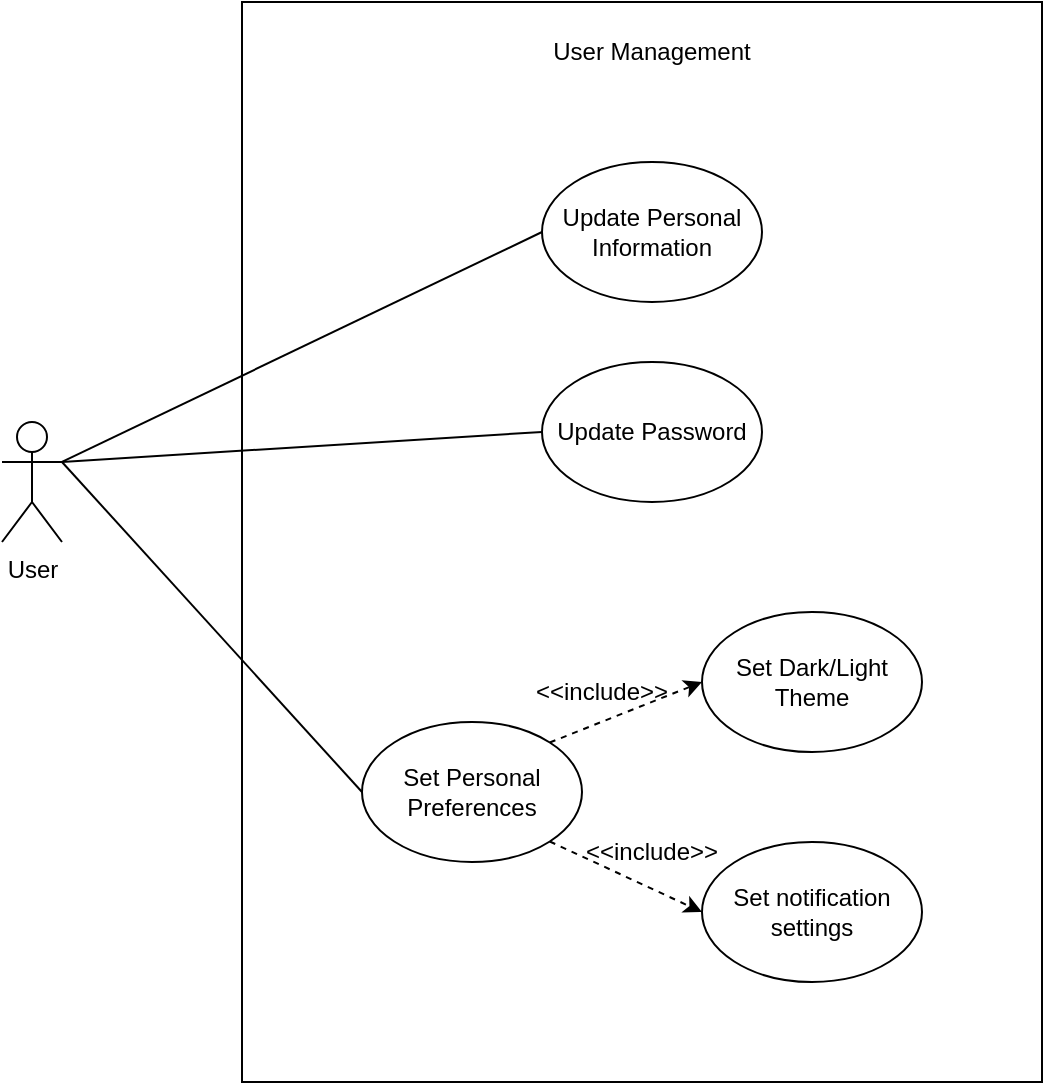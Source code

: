 <mxfile version="24.4.13" type="device">
  <diagram name="Page-1" id="sFIVNfgaGrQyi3gbg-Eg">
    <mxGraphModel dx="1290" dy="557" grid="1" gridSize="10" guides="1" tooltips="1" connect="1" arrows="1" fold="1" page="1" pageScale="1" pageWidth="1100" pageHeight="850" math="0" shadow="0">
      <root>
        <mxCell id="0" />
        <mxCell id="1" parent="0" />
        <mxCell id="PGXjYRywPTXEATfIr_pr-2" value="" style="rounded=0;whiteSpace=wrap;html=1;" vertex="1" parent="1">
          <mxGeometry x="370" y="120" width="400" height="540" as="geometry" />
        </mxCell>
        <mxCell id="PGXjYRywPTXEATfIr_pr-3" value="User" style="shape=umlActor;verticalLabelPosition=bottom;verticalAlign=top;html=1;outlineConnect=0;" vertex="1" parent="1">
          <mxGeometry x="250" y="330" width="30" height="60" as="geometry" />
        </mxCell>
        <mxCell id="PGXjYRywPTXEATfIr_pr-4" value="Update Personal Information" style="ellipse;whiteSpace=wrap;html=1;" vertex="1" parent="1">
          <mxGeometry x="520" y="200" width="110" height="70" as="geometry" />
        </mxCell>
        <mxCell id="PGXjYRywPTXEATfIr_pr-5" value="Set Personal Preferences" style="ellipse;whiteSpace=wrap;html=1;" vertex="1" parent="1">
          <mxGeometry x="430" y="480" width="110" height="70" as="geometry" />
        </mxCell>
        <mxCell id="PGXjYRywPTXEATfIr_pr-6" value="Update Password" style="ellipse;whiteSpace=wrap;html=1;" vertex="1" parent="1">
          <mxGeometry x="520" y="300" width="110" height="70" as="geometry" />
        </mxCell>
        <mxCell id="PGXjYRywPTXEATfIr_pr-8" value="" style="endArrow=none;html=1;rounded=0;entryX=0;entryY=0.5;entryDx=0;entryDy=0;exitX=1;exitY=0.333;exitDx=0;exitDy=0;exitPerimeter=0;" edge="1" parent="1" source="PGXjYRywPTXEATfIr_pr-3" target="PGXjYRywPTXEATfIr_pr-4">
          <mxGeometry width="50" height="50" relative="1" as="geometry">
            <mxPoint x="280" y="280" as="sourcePoint" />
            <mxPoint x="570" y="380" as="targetPoint" />
          </mxGeometry>
        </mxCell>
        <mxCell id="PGXjYRywPTXEATfIr_pr-9" value="" style="endArrow=none;html=1;rounded=0;entryX=0;entryY=0.5;entryDx=0;entryDy=0;exitX=1;exitY=0.333;exitDx=0;exitDy=0;exitPerimeter=0;" edge="1" parent="1" source="PGXjYRywPTXEATfIr_pr-3" target="PGXjYRywPTXEATfIr_pr-6">
          <mxGeometry width="50" height="50" relative="1" as="geometry">
            <mxPoint x="280" y="280" as="sourcePoint" />
            <mxPoint x="440" y="245" as="targetPoint" />
          </mxGeometry>
        </mxCell>
        <mxCell id="PGXjYRywPTXEATfIr_pr-13" value="" style="endArrow=none;html=1;rounded=0;exitX=1;exitY=0.333;exitDx=0;exitDy=0;exitPerimeter=0;entryX=0;entryY=0.5;entryDx=0;entryDy=0;" edge="1" parent="1" source="PGXjYRywPTXEATfIr_pr-3" target="PGXjYRywPTXEATfIr_pr-5">
          <mxGeometry width="50" height="50" relative="1" as="geometry">
            <mxPoint x="520" y="540" as="sourcePoint" />
            <mxPoint x="570" y="490" as="targetPoint" />
          </mxGeometry>
        </mxCell>
        <mxCell id="PGXjYRywPTXEATfIr_pr-15" value="User Management" style="text;html=1;align=center;verticalAlign=middle;whiteSpace=wrap;rounded=0;" vertex="1" parent="1">
          <mxGeometry x="490" y="130" width="170" height="30" as="geometry" />
        </mxCell>
        <mxCell id="PGXjYRywPTXEATfIr_pr-17" value="Set Dark/Light Theme" style="ellipse;whiteSpace=wrap;html=1;" vertex="1" parent="1">
          <mxGeometry x="600" y="425" width="110" height="70" as="geometry" />
        </mxCell>
        <mxCell id="PGXjYRywPTXEATfIr_pr-18" value="Set notification settings" style="ellipse;whiteSpace=wrap;html=1;" vertex="1" parent="1">
          <mxGeometry x="600" y="540" width="110" height="70" as="geometry" />
        </mxCell>
        <mxCell id="PGXjYRywPTXEATfIr_pr-20" value="" style="endArrow=classic;html=1;rounded=0;exitX=1;exitY=0;exitDx=0;exitDy=0;entryX=0;entryY=0.5;entryDx=0;entryDy=0;dashed=1;" edge="1" parent="1" source="PGXjYRywPTXEATfIr_pr-5" target="PGXjYRywPTXEATfIr_pr-17">
          <mxGeometry width="50" height="50" relative="1" as="geometry">
            <mxPoint x="520" y="420" as="sourcePoint" />
            <mxPoint x="570" y="370" as="targetPoint" />
          </mxGeometry>
        </mxCell>
        <mxCell id="PGXjYRywPTXEATfIr_pr-24" value="" style="endArrow=classic;html=1;rounded=0;exitX=1;exitY=1;exitDx=0;exitDy=0;entryX=0;entryY=0.5;entryDx=0;entryDy=0;dashed=1;" edge="1" parent="1" source="PGXjYRywPTXEATfIr_pr-5" target="PGXjYRywPTXEATfIr_pr-18">
          <mxGeometry width="50" height="50" relative="1" as="geometry">
            <mxPoint x="534" y="500" as="sourcePoint" />
            <mxPoint x="580" y="470" as="targetPoint" />
          </mxGeometry>
        </mxCell>
        <mxCell id="PGXjYRywPTXEATfIr_pr-25" value="&amp;lt;&amp;lt;include&amp;gt;&amp;gt;" style="text;html=1;align=center;verticalAlign=middle;whiteSpace=wrap;rounded=0;" vertex="1" parent="1">
          <mxGeometry x="520" y="450" width="60" height="30" as="geometry" />
        </mxCell>
        <mxCell id="PGXjYRywPTXEATfIr_pr-26" value="&amp;lt;&amp;lt;include&amp;gt;&amp;gt;" style="text;html=1;align=center;verticalAlign=middle;whiteSpace=wrap;rounded=0;" vertex="1" parent="1">
          <mxGeometry x="545" y="530" width="60" height="30" as="geometry" />
        </mxCell>
      </root>
    </mxGraphModel>
  </diagram>
</mxfile>
